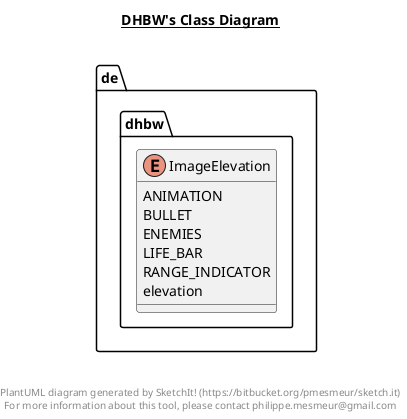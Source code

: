 @startuml

title __DHBW's Class Diagram__\n

  namespace de.dhbw {
    enum ImageElevation {
      ANIMATION
      BULLET
      ENEMIES
      LIFE_BAR
      RANGE_INDICATOR
      elevation
    }
  }
  



right footer


PlantUML diagram generated by SketchIt! (https://bitbucket.org/pmesmeur/sketch.it)
For more information about this tool, please contact philippe.mesmeur@gmail.com
endfooter

@enduml
